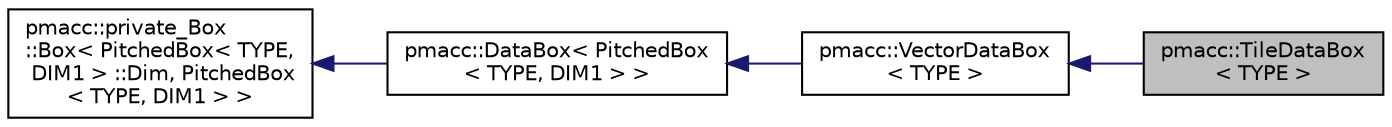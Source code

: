 digraph "pmacc::TileDataBox&lt; TYPE &gt;"
{
 // LATEX_PDF_SIZE
  edge [fontname="Helvetica",fontsize="10",labelfontname="Helvetica",labelfontsize="10"];
  node [fontname="Helvetica",fontsize="10",shape=record];
  rankdir="LR";
  Node1 [label="pmacc::TileDataBox\l\< TYPE \>",height=0.2,width=0.4,color="black", fillcolor="grey75", style="filled", fontcolor="black",tooltip="Specifies a one-dimensional DataBox for more convenient usage."];
  Node2 -> Node1 [dir="back",color="midnightblue",fontsize="10",style="solid",fontname="Helvetica"];
  Node2 [label="pmacc::VectorDataBox\l\< TYPE \>",height=0.2,width=0.4,color="black", fillcolor="white", style="filled",URL="$classpmacc_1_1_vector_data_box.html",tooltip=" "];
  Node3 -> Node2 [dir="back",color="midnightblue",fontsize="10",style="solid",fontname="Helvetica"];
  Node3 [label="pmacc::DataBox\< PitchedBox\l\< TYPE, DIM1 \> \>",height=0.2,width=0.4,color="black", fillcolor="white", style="filled",URL="$classpmacc_1_1_data_box.html",tooltip=" "];
  Node4 -> Node3 [dir="back",color="midnightblue",fontsize="10",style="solid",fontname="Helvetica"];
  Node4 [label="pmacc::private_Box\l::Box\< PitchedBox\< TYPE,\l DIM1 \> ::Dim, PitchedBox\l\< TYPE, DIM1 \> \>",height=0.2,width=0.4,color="black", fillcolor="white", style="filled",URL="$classpmacc_1_1private___box_1_1_box.html",tooltip=" "];
}

